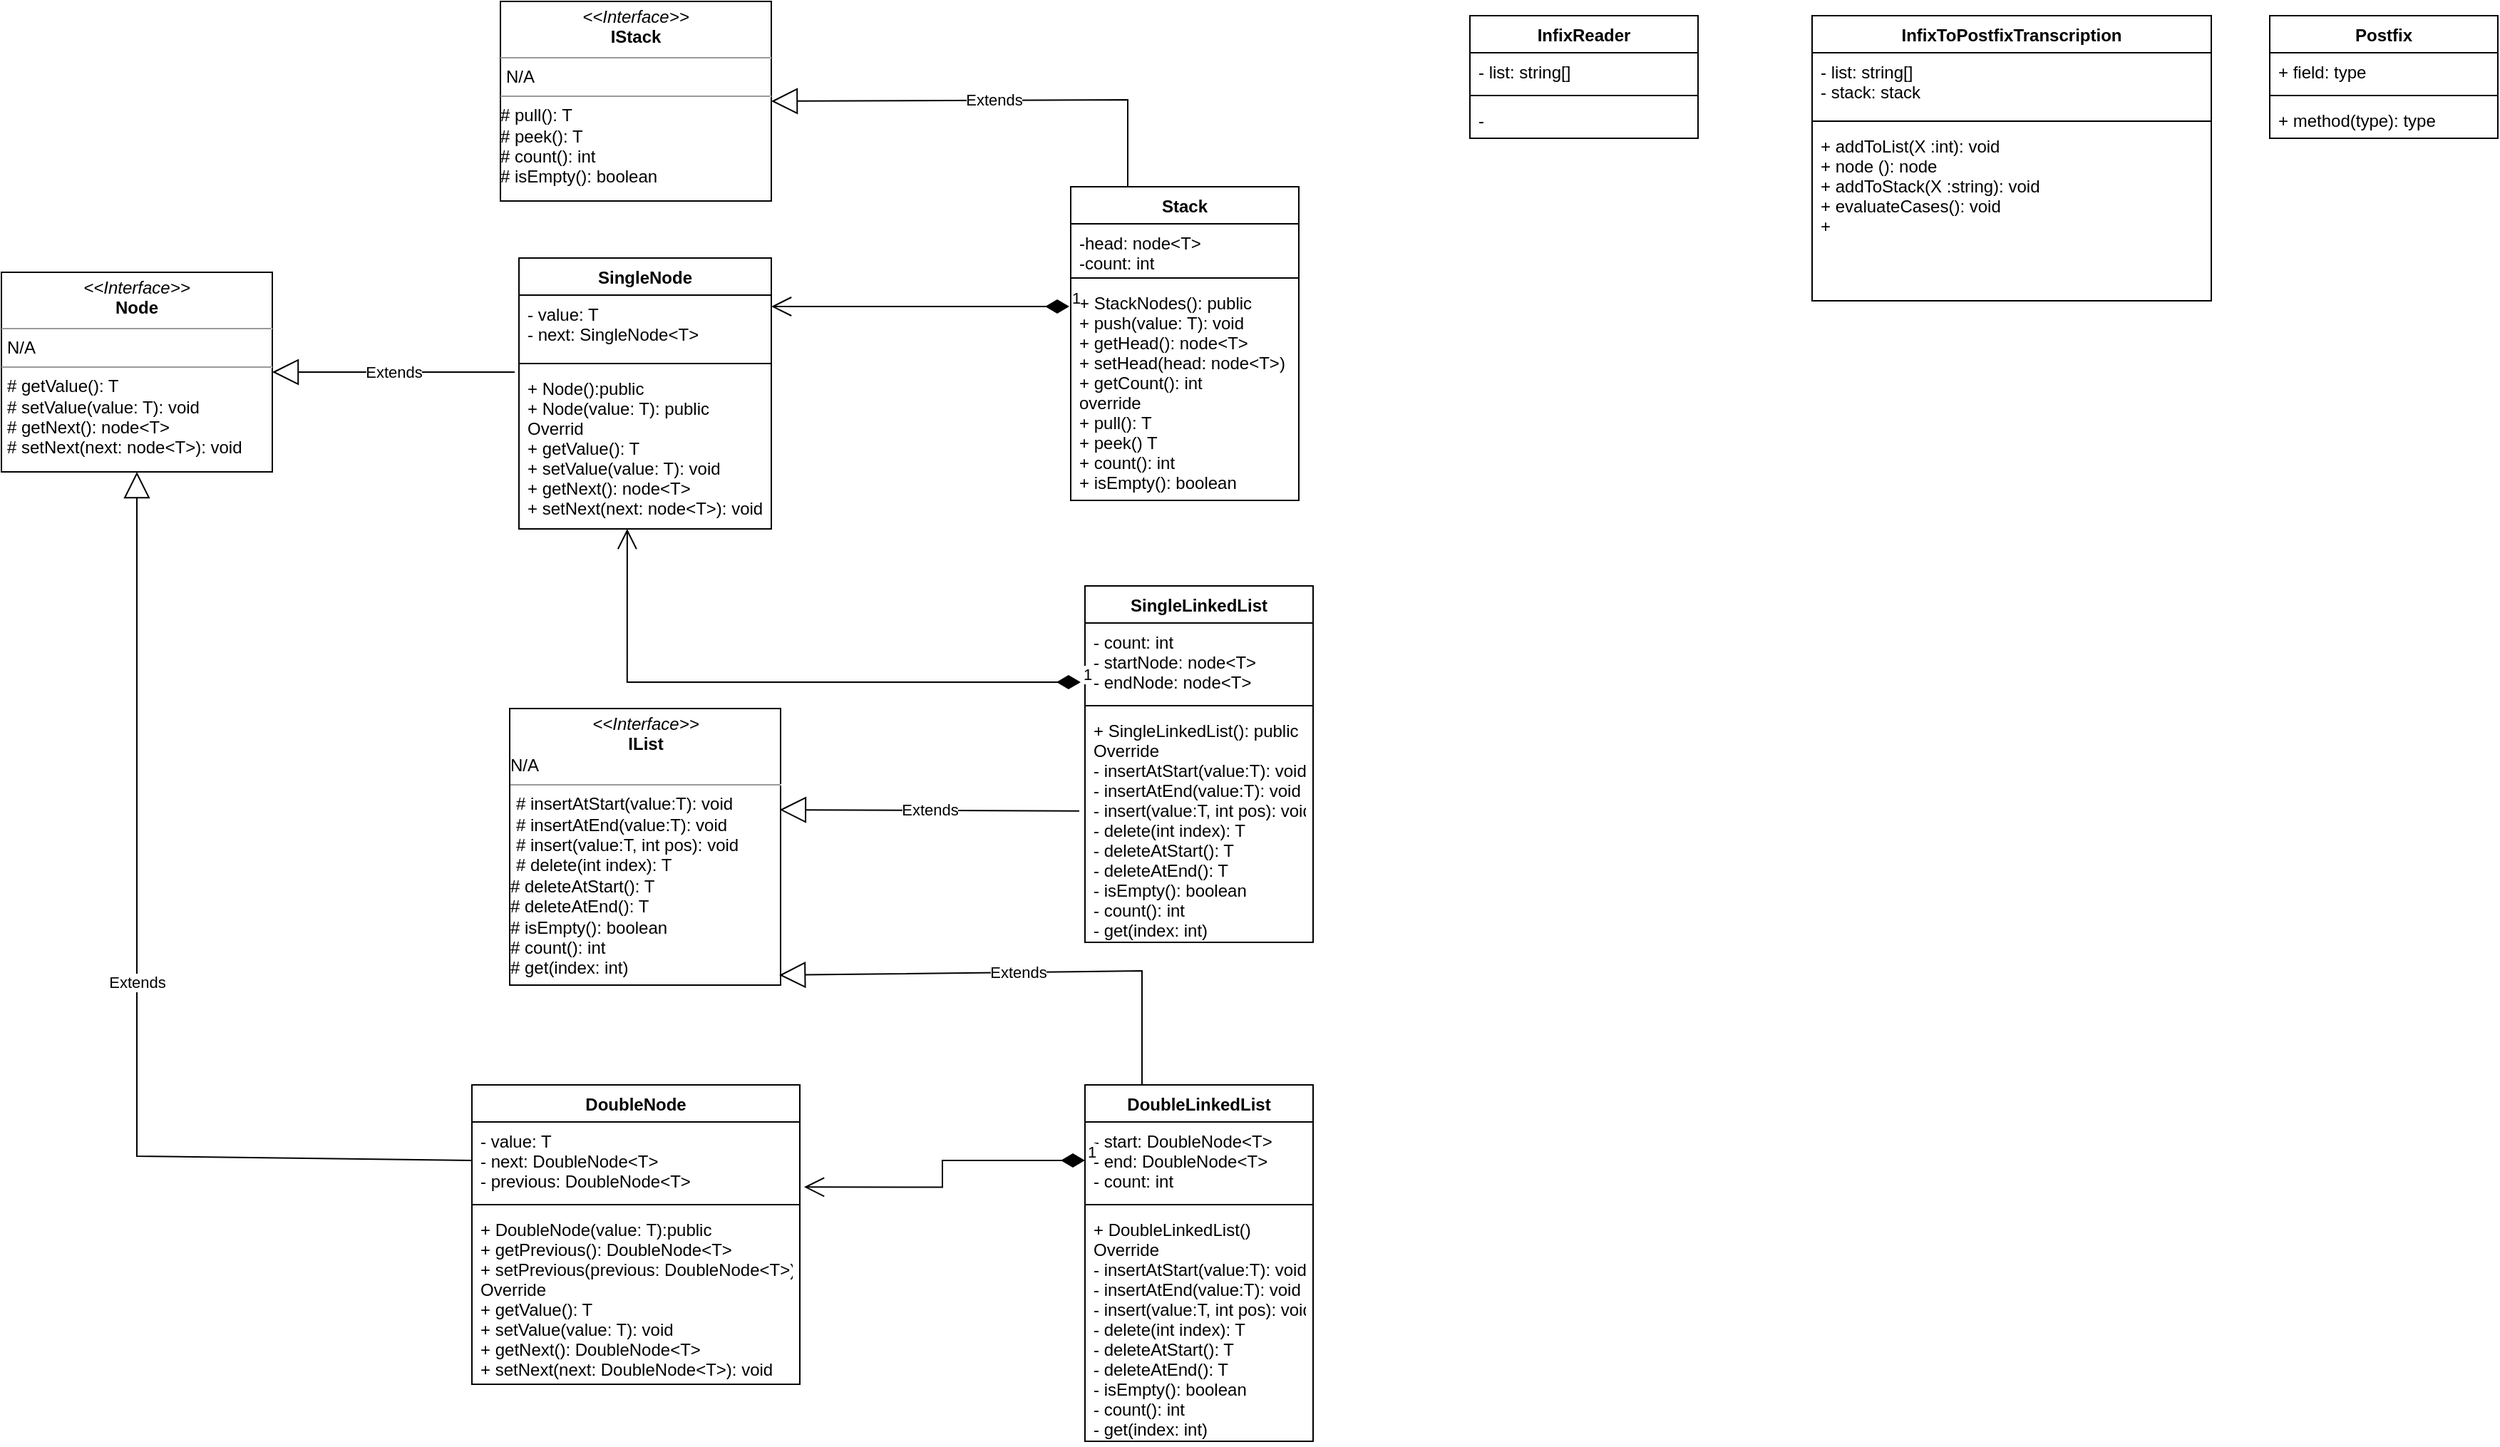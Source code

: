 <mxfile version="16.6.1" type="github">
  <diagram id="C5RBs43oDa-KdzZeNtuy" name="Page-1">
    <mxGraphModel dx="1808" dy="1711" grid="1" gridSize="10" guides="1" tooltips="1" connect="1" arrows="1" fold="1" page="1" pageScale="1" pageWidth="827" pageHeight="1169" math="0" shadow="0">
      <root>
        <mxCell id="WIyWlLk6GJQsqaUBKTNV-0" />
        <mxCell id="WIyWlLk6GJQsqaUBKTNV-1" parent="WIyWlLk6GJQsqaUBKTNV-0" />
        <mxCell id="DfqXrMF1ajIBUZLFQvzN-5" value="Stack" style="swimlane;fontStyle=1;align=center;verticalAlign=top;childLayout=stackLayout;horizontal=1;startSize=26;horizontalStack=0;resizeParent=1;resizeParentMax=0;resizeLast=0;collapsible=1;marginBottom=0;" parent="WIyWlLk6GJQsqaUBKTNV-1" vertex="1">
          <mxGeometry x="320" y="40" width="160" height="220" as="geometry" />
        </mxCell>
        <mxCell id="DfqXrMF1ajIBUZLFQvzN-6" value="-head: node&lt;T&gt;&#xa;-count: int" style="text;strokeColor=none;fillColor=none;align=left;verticalAlign=top;spacingLeft=4;spacingRight=4;overflow=hidden;rotatable=0;points=[[0,0.5],[1,0.5]];portConstraint=eastwest;" parent="DfqXrMF1ajIBUZLFQvzN-5" vertex="1">
          <mxGeometry y="26" width="160" height="34" as="geometry" />
        </mxCell>
        <mxCell id="DfqXrMF1ajIBUZLFQvzN-7" value="" style="line;strokeWidth=1;fillColor=none;align=left;verticalAlign=middle;spacingTop=-1;spacingLeft=3;spacingRight=3;rotatable=0;labelPosition=right;points=[];portConstraint=eastwest;" parent="DfqXrMF1ajIBUZLFQvzN-5" vertex="1">
          <mxGeometry y="60" width="160" height="8" as="geometry" />
        </mxCell>
        <mxCell id="DfqXrMF1ajIBUZLFQvzN-8" value="+ StackNodes(): public&#xa;+ push(value: T): void&#xa;+ getHead(): node&lt;T&gt;&#xa;+ setHead(head: node&lt;T&gt;)&#xa;+ getCount(): int&#xa;override&#xa;+ pull(): T&#xa;+ peek() T&#xa;+ count(): int&#xa;+ isEmpty(): boolean" style="text;strokeColor=none;fillColor=none;align=left;verticalAlign=top;spacingLeft=4;spacingRight=4;overflow=hidden;rotatable=0;points=[[0,0.5],[1,0.5]];portConstraint=eastwest;" parent="DfqXrMF1ajIBUZLFQvzN-5" vertex="1">
          <mxGeometry y="68" width="160" height="152" as="geometry" />
        </mxCell>
        <mxCell id="DfqXrMF1ajIBUZLFQvzN-11" value="Extends" style="endArrow=block;endSize=16;endFill=0;html=1;rounded=0;entryX=1;entryY=0.5;entryDx=0;entryDy=0;exitX=0.25;exitY=0;exitDx=0;exitDy=0;" parent="WIyWlLk6GJQsqaUBKTNV-1" source="DfqXrMF1ajIBUZLFQvzN-5" target="DfqXrMF1ajIBUZLFQvzN-29" edge="1">
          <mxGeometry width="160" relative="1" as="geometry">
            <mxPoint x="320" y="80" as="sourcePoint" />
            <mxPoint x="110" y="-21" as="targetPoint" />
            <Array as="points">
              <mxPoint x="360" y="-21" />
            </Array>
          </mxGeometry>
        </mxCell>
        <mxCell id="DfqXrMF1ajIBUZLFQvzN-13" value="SingleNode" style="swimlane;fontStyle=1;align=center;verticalAlign=top;childLayout=stackLayout;horizontal=1;startSize=26;horizontalStack=0;resizeParent=1;resizeParentMax=0;resizeLast=0;collapsible=1;marginBottom=0;" parent="WIyWlLk6GJQsqaUBKTNV-1" vertex="1">
          <mxGeometry x="-67" y="90" width="177" height="190" as="geometry" />
        </mxCell>
        <mxCell id="DfqXrMF1ajIBUZLFQvzN-14" value="- value: T&#xa;- next: SingleNode&lt;T&gt;" style="text;strokeColor=none;fillColor=none;align=left;verticalAlign=top;spacingLeft=4;spacingRight=4;overflow=hidden;rotatable=0;points=[[0,0.5],[1,0.5]];portConstraint=eastwest;" parent="DfqXrMF1ajIBUZLFQvzN-13" vertex="1">
          <mxGeometry y="26" width="177" height="44" as="geometry" />
        </mxCell>
        <mxCell id="DfqXrMF1ajIBUZLFQvzN-15" value="" style="line;strokeWidth=1;fillColor=none;align=left;verticalAlign=middle;spacingTop=-1;spacingLeft=3;spacingRight=3;rotatable=0;labelPosition=right;points=[];portConstraint=eastwest;" parent="DfqXrMF1ajIBUZLFQvzN-13" vertex="1">
          <mxGeometry y="70" width="177" height="8" as="geometry" />
        </mxCell>
        <mxCell id="DfqXrMF1ajIBUZLFQvzN-16" value="+ Node():public&#xa;+ Node(value: T): public&#xa;Overrid&#xa;+ getValue(): T&#xa;+ setValue(value: T): void&#xa;+ getNext(): node&lt;T&gt;&#xa;+ setNext(next: node&lt;T&gt;): void" style="text;strokeColor=none;fillColor=none;align=left;verticalAlign=top;spacingLeft=4;spacingRight=4;overflow=hidden;rotatable=0;points=[[0,0.5],[1,0.5]];portConstraint=eastwest;" parent="DfqXrMF1ajIBUZLFQvzN-13" vertex="1">
          <mxGeometry y="78" width="177" height="112" as="geometry" />
        </mxCell>
        <mxCell id="DfqXrMF1ajIBUZLFQvzN-18" value="SingleLinkedList" style="swimlane;fontStyle=1;align=center;verticalAlign=top;childLayout=stackLayout;horizontal=1;startSize=26;horizontalStack=0;resizeParent=1;resizeParentMax=0;resizeLast=0;collapsible=1;marginBottom=0;" parent="WIyWlLk6GJQsqaUBKTNV-1" vertex="1">
          <mxGeometry x="330" y="320" width="160" height="250" as="geometry" />
        </mxCell>
        <mxCell id="DfqXrMF1ajIBUZLFQvzN-19" value="- count: int&#xa;- startNode: node&lt;T&gt;&#xa;- endNode: node&lt;T&gt;" style="text;strokeColor=none;fillColor=none;align=left;verticalAlign=top;spacingLeft=4;spacingRight=4;overflow=hidden;rotatable=0;points=[[0,0.5],[1,0.5]];portConstraint=eastwest;" parent="DfqXrMF1ajIBUZLFQvzN-18" vertex="1">
          <mxGeometry y="26" width="160" height="54" as="geometry" />
        </mxCell>
        <mxCell id="DfqXrMF1ajIBUZLFQvzN-20" value="" style="line;strokeWidth=1;fillColor=none;align=left;verticalAlign=middle;spacingTop=-1;spacingLeft=3;spacingRight=3;rotatable=0;labelPosition=right;points=[];portConstraint=eastwest;" parent="DfqXrMF1ajIBUZLFQvzN-18" vertex="1">
          <mxGeometry y="80" width="160" height="8" as="geometry" />
        </mxCell>
        <mxCell id="DfqXrMF1ajIBUZLFQvzN-21" value="+ SingleLinkedList(): public&#xa;Override&#xa;- insertAtStart(value:T): void&#xa;- insertAtEnd(value:T): void&#xa;- insert(value:T, int pos): void&#xa;- delete(int index): T&#xa;- deleteAtStart(): T&#xa;- deleteAtEnd(): T&#xa;- isEmpty(): boolean&#xa;- count(): int&#xa;- get(index: int)" style="text;strokeColor=none;fillColor=none;align=left;verticalAlign=top;spacingLeft=4;spacingRight=4;overflow=hidden;rotatable=0;points=[[0,0.5],[1,0.5]];portConstraint=eastwest;" parent="DfqXrMF1ajIBUZLFQvzN-18" vertex="1">
          <mxGeometry y="88" width="160" height="162" as="geometry" />
        </mxCell>
        <mxCell id="DfqXrMF1ajIBUZLFQvzN-22" value="1" style="endArrow=open;html=1;endSize=12;startArrow=diamondThin;startSize=14;startFill=1;edgeStyle=orthogonalEdgeStyle;align=left;verticalAlign=bottom;rounded=0;exitX=-0.006;exitY=0.105;exitDx=0;exitDy=0;exitPerimeter=0;entryX=1;entryY=0.182;entryDx=0;entryDy=0;entryPerimeter=0;" parent="WIyWlLk6GJQsqaUBKTNV-1" source="DfqXrMF1ajIBUZLFQvzN-8" target="DfqXrMF1ajIBUZLFQvzN-14" edge="1">
          <mxGeometry x="-1" y="3" relative="1" as="geometry">
            <mxPoint x="140" y="140" as="sourcePoint" />
            <mxPoint x="300" y="140" as="targetPoint" />
          </mxGeometry>
        </mxCell>
        <mxCell id="DfqXrMF1ajIBUZLFQvzN-23" value="1" style="endArrow=open;html=1;endSize=12;startArrow=diamondThin;startSize=14;startFill=1;edgeStyle=orthogonalEdgeStyle;align=left;verticalAlign=bottom;rounded=0;exitX=-0.019;exitY=0.769;exitDx=0;exitDy=0;exitPerimeter=0;entryX=0.429;entryY=1;entryDx=0;entryDy=0;entryPerimeter=0;" parent="WIyWlLk6GJQsqaUBKTNV-1" source="DfqXrMF1ajIBUZLFQvzN-19" target="DfqXrMF1ajIBUZLFQvzN-16" edge="1">
          <mxGeometry x="-1" y="3" relative="1" as="geometry">
            <mxPoint x="319.04" y="200.0" as="sourcePoint" />
            <mxPoint x="10" y="270" as="targetPoint" />
          </mxGeometry>
        </mxCell>
        <mxCell id="DfqXrMF1ajIBUZLFQvzN-29" value="&lt;p style=&quot;margin: 0px ; margin-top: 4px ; text-align: center&quot;&gt;&lt;i&gt;&amp;lt;&amp;lt;Interface&amp;gt;&amp;gt;&lt;/i&gt;&lt;br&gt;&lt;b&gt;IStack&lt;/b&gt;&lt;/p&gt;&lt;hr size=&quot;1&quot;&gt;&lt;p style=&quot;margin: 0px ; margin-left: 4px&quot;&gt;N/A&lt;/p&gt;&lt;hr size=&quot;1&quot;&gt;&lt;p style=&quot;margin: 0px ; margin-left: 4px&quot;&gt;&lt;/p&gt;# pull(): T&lt;br style=&quot;padding: 0px ; margin: 0px&quot;&gt;# peek(): T&lt;br style=&quot;padding: 0px ; margin: 0px&quot;&gt;# count(): int&lt;br style=&quot;padding: 0px ; margin: 0px&quot;&gt;# isEmpty(): boolean&amp;nbsp;" style="verticalAlign=top;align=left;overflow=fill;fontSize=12;fontFamily=Helvetica;html=1;" parent="WIyWlLk6GJQsqaUBKTNV-1" vertex="1">
          <mxGeometry x="-80" y="-90" width="190" height="140" as="geometry" />
        </mxCell>
        <mxCell id="DfqXrMF1ajIBUZLFQvzN-31" value="&lt;p style=&quot;margin: 0px ; margin-top: 4px ; text-align: center&quot;&gt;&lt;i&gt;&amp;lt;&amp;lt;Interface&amp;gt;&amp;gt;&lt;/i&gt;&lt;br&gt;&lt;b&gt;IList&lt;/b&gt;&lt;/p&gt;N/A&lt;br&gt;&lt;hr size=&quot;1&quot;&gt;&lt;p style=&quot;margin: 0px ; margin-left: 4px&quot;&gt;# insertAtStart(value:T): void&lt;/p&gt;&lt;p style=&quot;margin: 0px ; margin-left: 4px&quot;&gt;#&amp;nbsp;&lt;span&gt;insertAtEnd(value:T): void&lt;/span&gt;&lt;/p&gt;&lt;p style=&quot;margin: 0px 0px 0px 4px&quot;&gt;#&amp;nbsp;&lt;span&gt;insert(value:T, int pos): void&lt;/span&gt;&lt;/p&gt;&lt;p style=&quot;margin: 0px 0px 0px 4px&quot;&gt;# delete(int index): T&lt;/p&gt;# deleteAtStart(): T&lt;br&gt;# deleteAtEnd(): T&lt;br&gt;# isEmpty(): boolean&lt;br&gt;# count(): int&lt;br&gt;# get(index: int)" style="verticalAlign=top;align=left;overflow=fill;fontSize=12;fontFamily=Helvetica;html=1;" parent="WIyWlLk6GJQsqaUBKTNV-1" vertex="1">
          <mxGeometry x="-73.5" y="406" width="190" height="194" as="geometry" />
        </mxCell>
        <mxCell id="BBdkuXh2-jrHFDGTugoo-6" value="Extends" style="endArrow=block;endSize=16;endFill=0;html=1;rounded=0;exitX=-0.025;exitY=0.431;exitDx=0;exitDy=0;exitPerimeter=0;entryX=0.997;entryY=0.366;entryDx=0;entryDy=0;entryPerimeter=0;" parent="WIyWlLk6GJQsqaUBKTNV-1" source="DfqXrMF1ajIBUZLFQvzN-21" target="DfqXrMF1ajIBUZLFQvzN-31" edge="1">
          <mxGeometry width="160" relative="1" as="geometry">
            <mxPoint x="190" y="600" as="sourcePoint" />
            <mxPoint x="160" y="478" as="targetPoint" />
          </mxGeometry>
        </mxCell>
        <mxCell id="BBdkuXh2-jrHFDGTugoo-11" value="&lt;p style=&quot;margin: 0px ; margin-top: 4px ; text-align: center&quot;&gt;&lt;i&gt;&amp;lt;&amp;lt;Interface&amp;gt;&amp;gt;&lt;/i&gt;&lt;br&gt;&lt;b&gt;Node&lt;/b&gt;&lt;/p&gt;&lt;hr size=&quot;1&quot;&gt;&lt;p style=&quot;margin: 0px ; margin-left: 4px&quot;&gt;N/A&lt;/p&gt;&lt;hr size=&quot;1&quot;&gt;&lt;p style=&quot;margin: 0px ; margin-left: 4px&quot;&gt;# getValue(): T&lt;br style=&quot;padding: 0px ; margin: 0px&quot;&gt;# setValue(value: T): void&lt;br style=&quot;padding: 0px ; margin: 0px&quot;&gt;# getNext(): node&amp;lt;T&amp;gt;&lt;br style=&quot;padding: 0px ; margin: 0px&quot;&gt;# setNext(next: node&amp;lt;T&amp;gt;): void&lt;br&gt;&lt;/p&gt;" style="verticalAlign=top;align=left;overflow=fill;fontSize=12;fontFamily=Helvetica;html=1;" parent="WIyWlLk6GJQsqaUBKTNV-1" vertex="1">
          <mxGeometry x="-430" y="100" width="190" height="140" as="geometry" />
        </mxCell>
        <mxCell id="BBdkuXh2-jrHFDGTugoo-12" value="Extends" style="endArrow=block;endSize=16;endFill=0;html=1;rounded=0;entryX=1;entryY=0.5;entryDx=0;entryDy=0;" parent="WIyWlLk6GJQsqaUBKTNV-1" target="BBdkuXh2-jrHFDGTugoo-11" edge="1">
          <mxGeometry width="160" relative="1" as="geometry">
            <mxPoint x="-70" y="170" as="sourcePoint" />
            <mxPoint x="-220" y="170" as="targetPoint" />
          </mxGeometry>
        </mxCell>
        <mxCell id="BBdkuXh2-jrHFDGTugoo-13" value="DoubleLinkedList" style="swimlane;fontStyle=1;align=center;verticalAlign=top;childLayout=stackLayout;horizontal=1;startSize=26;horizontalStack=0;resizeParent=1;resizeParentMax=0;resizeLast=0;collapsible=1;marginBottom=0;" parent="WIyWlLk6GJQsqaUBKTNV-1" vertex="1">
          <mxGeometry x="330" y="670" width="160" height="250" as="geometry" />
        </mxCell>
        <mxCell id="BBdkuXh2-jrHFDGTugoo-14" value="- start: DoubleNode&lt;T&gt;&#xa;- end: DoubleNode&lt;T&gt;&#xa;- count: int" style="text;strokeColor=none;fillColor=none;align=left;verticalAlign=top;spacingLeft=4;spacingRight=4;overflow=hidden;rotatable=0;points=[[0,0.5],[1,0.5]];portConstraint=eastwest;" parent="BBdkuXh2-jrHFDGTugoo-13" vertex="1">
          <mxGeometry y="26" width="160" height="54" as="geometry" />
        </mxCell>
        <mxCell id="BBdkuXh2-jrHFDGTugoo-15" value="" style="line;strokeWidth=1;fillColor=none;align=left;verticalAlign=middle;spacingTop=-1;spacingLeft=3;spacingRight=3;rotatable=0;labelPosition=right;points=[];portConstraint=eastwest;" parent="BBdkuXh2-jrHFDGTugoo-13" vertex="1">
          <mxGeometry y="80" width="160" height="8" as="geometry" />
        </mxCell>
        <mxCell id="BBdkuXh2-jrHFDGTugoo-16" value="+ DoubleLinkedList()&#xa;Override&#xa;- insertAtStart(value:T): void&#xa;- insertAtEnd(value:T): void&#xa;- insert(value:T, int pos): void&#xa;- delete(int index): T&#xa;- deleteAtStart(): T&#xa;- deleteAtEnd(): T&#xa;- isEmpty(): boolean&#xa;- count(): int&#xa;- get(index: int)" style="text;strokeColor=none;fillColor=none;align=left;verticalAlign=top;spacingLeft=4;spacingRight=4;overflow=hidden;rotatable=0;points=[[0,0.5],[1,0.5]];portConstraint=eastwest;" parent="BBdkuXh2-jrHFDGTugoo-13" vertex="1">
          <mxGeometry y="88" width="160" height="162" as="geometry" />
        </mxCell>
        <mxCell id="BBdkuXh2-jrHFDGTugoo-21" value="DoubleNode" style="swimlane;fontStyle=1;align=center;verticalAlign=top;childLayout=stackLayout;horizontal=1;startSize=26;horizontalStack=0;resizeParent=1;resizeParentMax=0;resizeLast=0;collapsible=1;marginBottom=0;" parent="WIyWlLk6GJQsqaUBKTNV-1" vertex="1">
          <mxGeometry x="-100" y="670" width="230" height="210" as="geometry" />
        </mxCell>
        <mxCell id="BBdkuXh2-jrHFDGTugoo-22" value="- value: T&#xa;- next: DoubleNode&lt;T&gt;&#xa;- previous: DoubleNode&lt;T&gt;" style="text;strokeColor=none;fillColor=none;align=left;verticalAlign=top;spacingLeft=4;spacingRight=4;overflow=hidden;rotatable=0;points=[[0,0.5],[1,0.5]];portConstraint=eastwest;" parent="BBdkuXh2-jrHFDGTugoo-21" vertex="1">
          <mxGeometry y="26" width="230" height="54" as="geometry" />
        </mxCell>
        <mxCell id="BBdkuXh2-jrHFDGTugoo-23" value="" style="line;strokeWidth=1;fillColor=none;align=left;verticalAlign=middle;spacingTop=-1;spacingLeft=3;spacingRight=3;rotatable=0;labelPosition=right;points=[];portConstraint=eastwest;" parent="BBdkuXh2-jrHFDGTugoo-21" vertex="1">
          <mxGeometry y="80" width="230" height="8" as="geometry" />
        </mxCell>
        <mxCell id="BBdkuXh2-jrHFDGTugoo-24" value="+ DoubleNode(value: T):public&#xa;+ getPrevious(): DoubleNode&lt;T&gt;&#xa;+ setPrevious(previous: DoubleNode&lt;T&gt;)&#xa;Override&#xa;+ getValue(): T&#xa;+ setValue(value: T): void&#xa;+ getNext(): DoubleNode&lt;T&gt;&#xa;+ setNext(next: DoubleNode&lt;T&gt;): void&#xa;" style="text;strokeColor=none;fillColor=none;align=left;verticalAlign=top;spacingLeft=4;spacingRight=4;overflow=hidden;rotatable=0;points=[[0,0.5],[1,0.5]];portConstraint=eastwest;" parent="BBdkuXh2-jrHFDGTugoo-21" vertex="1">
          <mxGeometry y="88" width="230" height="122" as="geometry" />
        </mxCell>
        <mxCell id="BBdkuXh2-jrHFDGTugoo-25" value="Extends" style="endArrow=block;endSize=16;endFill=0;html=1;rounded=0;exitX=0;exitY=0.5;exitDx=0;exitDy=0;entryX=0.5;entryY=1;entryDx=0;entryDy=0;" parent="WIyWlLk6GJQsqaUBKTNV-1" source="BBdkuXh2-jrHFDGTugoo-22" target="BBdkuXh2-jrHFDGTugoo-11" edge="1">
          <mxGeometry width="160" relative="1" as="geometry">
            <mxPoint x="-380" y="570" as="sourcePoint" />
            <mxPoint x="-220" y="570" as="targetPoint" />
            <Array as="points">
              <mxPoint x="-335" y="720" />
            </Array>
          </mxGeometry>
        </mxCell>
        <mxCell id="BBdkuXh2-jrHFDGTugoo-26" value="1" style="endArrow=open;html=1;endSize=12;startArrow=diamondThin;startSize=14;startFill=1;edgeStyle=orthogonalEdgeStyle;align=left;verticalAlign=bottom;rounded=0;entryX=1.013;entryY=0.846;entryDx=0;entryDy=0;entryPerimeter=0;exitX=0;exitY=0.5;exitDx=0;exitDy=0;" parent="WIyWlLk6GJQsqaUBKTNV-1" source="BBdkuXh2-jrHFDGTugoo-14" target="BBdkuXh2-jrHFDGTugoo-22" edge="1">
          <mxGeometry x="-1" y="3" relative="1" as="geometry">
            <mxPoint x="220" y="640" as="sourcePoint" />
            <mxPoint x="190" y="720" as="targetPoint" />
          </mxGeometry>
        </mxCell>
        <mxCell id="BBdkuXh2-jrHFDGTugoo-27" value="Extends" style="endArrow=block;endSize=16;endFill=0;html=1;rounded=0;entryX=0.995;entryY=0.964;entryDx=0;entryDy=0;exitX=0.25;exitY=0;exitDx=0;exitDy=0;entryPerimeter=0;" parent="WIyWlLk6GJQsqaUBKTNV-1" source="BBdkuXh2-jrHFDGTugoo-13" target="DfqXrMF1ajIBUZLFQvzN-31" edge="1">
          <mxGeometry width="160" relative="1" as="geometry">
            <mxPoint x="220" y="660" as="sourcePoint" />
            <mxPoint x="380" y="660" as="targetPoint" />
            <Array as="points">
              <mxPoint x="370" y="590" />
            </Array>
          </mxGeometry>
        </mxCell>
        <mxCell id="Gtw66gkAgabULelspTCr-4" value="InfixReader" style="swimlane;fontStyle=1;align=center;verticalAlign=top;childLayout=stackLayout;horizontal=1;startSize=26;horizontalStack=0;resizeParent=1;resizeParentMax=0;resizeLast=0;collapsible=1;marginBottom=0;" vertex="1" parent="WIyWlLk6GJQsqaUBKTNV-1">
          <mxGeometry x="600" y="-80" width="160" height="86" as="geometry" />
        </mxCell>
        <mxCell id="Gtw66gkAgabULelspTCr-5" value="- list: string[]" style="text;strokeColor=none;fillColor=none;align=left;verticalAlign=top;spacingLeft=4;spacingRight=4;overflow=hidden;rotatable=0;points=[[0,0.5],[1,0.5]];portConstraint=eastwest;" vertex="1" parent="Gtw66gkAgabULelspTCr-4">
          <mxGeometry y="26" width="160" height="26" as="geometry" />
        </mxCell>
        <mxCell id="Gtw66gkAgabULelspTCr-6" value="" style="line;strokeWidth=1;fillColor=none;align=left;verticalAlign=middle;spacingTop=-1;spacingLeft=3;spacingRight=3;rotatable=0;labelPosition=right;points=[];portConstraint=eastwest;" vertex="1" parent="Gtw66gkAgabULelspTCr-4">
          <mxGeometry y="52" width="160" height="8" as="geometry" />
        </mxCell>
        <mxCell id="Gtw66gkAgabULelspTCr-7" value="- " style="text;strokeColor=none;fillColor=none;align=left;verticalAlign=top;spacingLeft=4;spacingRight=4;overflow=hidden;rotatable=0;points=[[0,0.5],[1,0.5]];portConstraint=eastwest;" vertex="1" parent="Gtw66gkAgabULelspTCr-4">
          <mxGeometry y="60" width="160" height="26" as="geometry" />
        </mxCell>
        <mxCell id="Gtw66gkAgabULelspTCr-8" value="InfixToPostfixTranscription" style="swimlane;fontStyle=1;align=center;verticalAlign=top;childLayout=stackLayout;horizontal=1;startSize=26;horizontalStack=0;resizeParent=1;resizeParentMax=0;resizeLast=0;collapsible=1;marginBottom=0;" vertex="1" parent="WIyWlLk6GJQsqaUBKTNV-1">
          <mxGeometry x="840" y="-80" width="280" height="200" as="geometry" />
        </mxCell>
        <mxCell id="Gtw66gkAgabULelspTCr-9" value="- list: string[]&#xa;- stack: stack" style="text;strokeColor=none;fillColor=none;align=left;verticalAlign=top;spacingLeft=4;spacingRight=4;overflow=hidden;rotatable=0;points=[[0,0.5],[1,0.5]];portConstraint=eastwest;" vertex="1" parent="Gtw66gkAgabULelspTCr-8">
          <mxGeometry y="26" width="280" height="44" as="geometry" />
        </mxCell>
        <mxCell id="Gtw66gkAgabULelspTCr-10" value="" style="line;strokeWidth=1;fillColor=none;align=left;verticalAlign=middle;spacingTop=-1;spacingLeft=3;spacingRight=3;rotatable=0;labelPosition=right;points=[];portConstraint=eastwest;" vertex="1" parent="Gtw66gkAgabULelspTCr-8">
          <mxGeometry y="70" width="280" height="8" as="geometry" />
        </mxCell>
        <mxCell id="Gtw66gkAgabULelspTCr-11" value="+ addToList(X :int): void&#xa;+ node (): node&#xa;+ addToStack(X :string): void&#xa;+ evaluateCases(): void&#xa;+" style="text;strokeColor=none;fillColor=none;align=left;verticalAlign=top;spacingLeft=4;spacingRight=4;overflow=hidden;rotatable=0;points=[[0,0.5],[1,0.5]];portConstraint=eastwest;" vertex="1" parent="Gtw66gkAgabULelspTCr-8">
          <mxGeometry y="78" width="280" height="122" as="geometry" />
        </mxCell>
        <mxCell id="Gtw66gkAgabULelspTCr-12" value="Postfix" style="swimlane;fontStyle=1;align=center;verticalAlign=top;childLayout=stackLayout;horizontal=1;startSize=26;horizontalStack=0;resizeParent=1;resizeParentMax=0;resizeLast=0;collapsible=1;marginBottom=0;" vertex="1" parent="WIyWlLk6GJQsqaUBKTNV-1">
          <mxGeometry x="1161" y="-80" width="160" height="86" as="geometry" />
        </mxCell>
        <mxCell id="Gtw66gkAgabULelspTCr-13" value="+ field: type" style="text;strokeColor=none;fillColor=none;align=left;verticalAlign=top;spacingLeft=4;spacingRight=4;overflow=hidden;rotatable=0;points=[[0,0.5],[1,0.5]];portConstraint=eastwest;" vertex="1" parent="Gtw66gkAgabULelspTCr-12">
          <mxGeometry y="26" width="160" height="26" as="geometry" />
        </mxCell>
        <mxCell id="Gtw66gkAgabULelspTCr-14" value="" style="line;strokeWidth=1;fillColor=none;align=left;verticalAlign=middle;spacingTop=-1;spacingLeft=3;spacingRight=3;rotatable=0;labelPosition=right;points=[];portConstraint=eastwest;" vertex="1" parent="Gtw66gkAgabULelspTCr-12">
          <mxGeometry y="52" width="160" height="8" as="geometry" />
        </mxCell>
        <mxCell id="Gtw66gkAgabULelspTCr-15" value="+ method(type): type" style="text;strokeColor=none;fillColor=none;align=left;verticalAlign=top;spacingLeft=4;spacingRight=4;overflow=hidden;rotatable=0;points=[[0,0.5],[1,0.5]];portConstraint=eastwest;" vertex="1" parent="Gtw66gkAgabULelspTCr-12">
          <mxGeometry y="60" width="160" height="26" as="geometry" />
        </mxCell>
      </root>
    </mxGraphModel>
  </diagram>
</mxfile>
